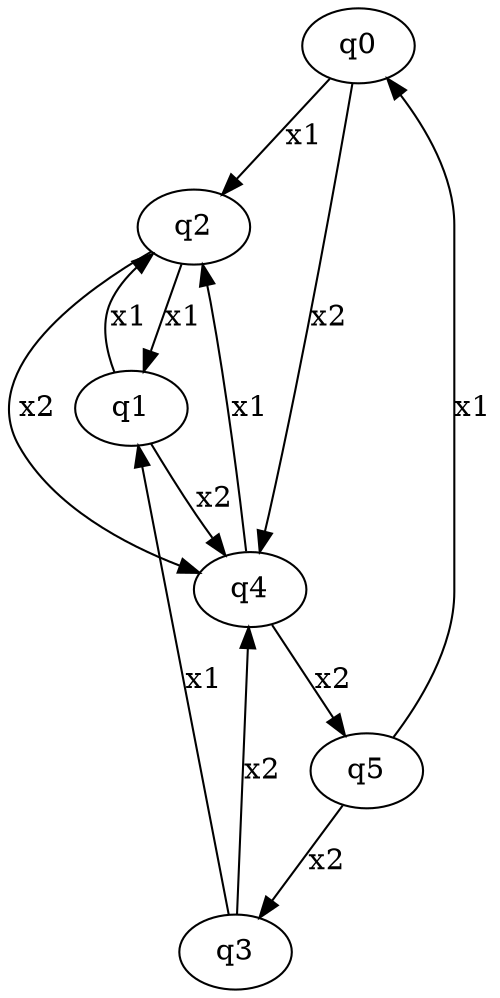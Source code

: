 digraph G {
q0 -> q2 [label="x1"];
q1 -> q2 [label="x1"];
q2 -> q1 [label="x1"];
q3 -> q1 [label="x1"];
q4 -> q2 [label="x1"];
q5 -> q0 [label="x1"];
q0 -> q4 [label="x2"];
q1 -> q4 [label="x2"];
q2 -> q4 [label="x2"];
q3 -> q4 [label="x2"];
q4 -> q5 [label="x2"];
q5 -> q3 [label="x2"];
}
